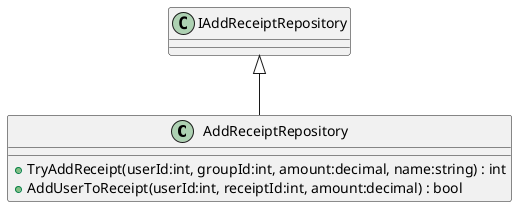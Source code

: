 @startuml
class AddReceiptRepository {
    + TryAddReceipt(userId:int, groupId:int, amount:decimal, name:string) : int
    + AddUserToReceipt(userId:int, receiptId:int, amount:decimal) : bool
}
IAddReceiptRepository <|-- AddReceiptRepository
@enduml
